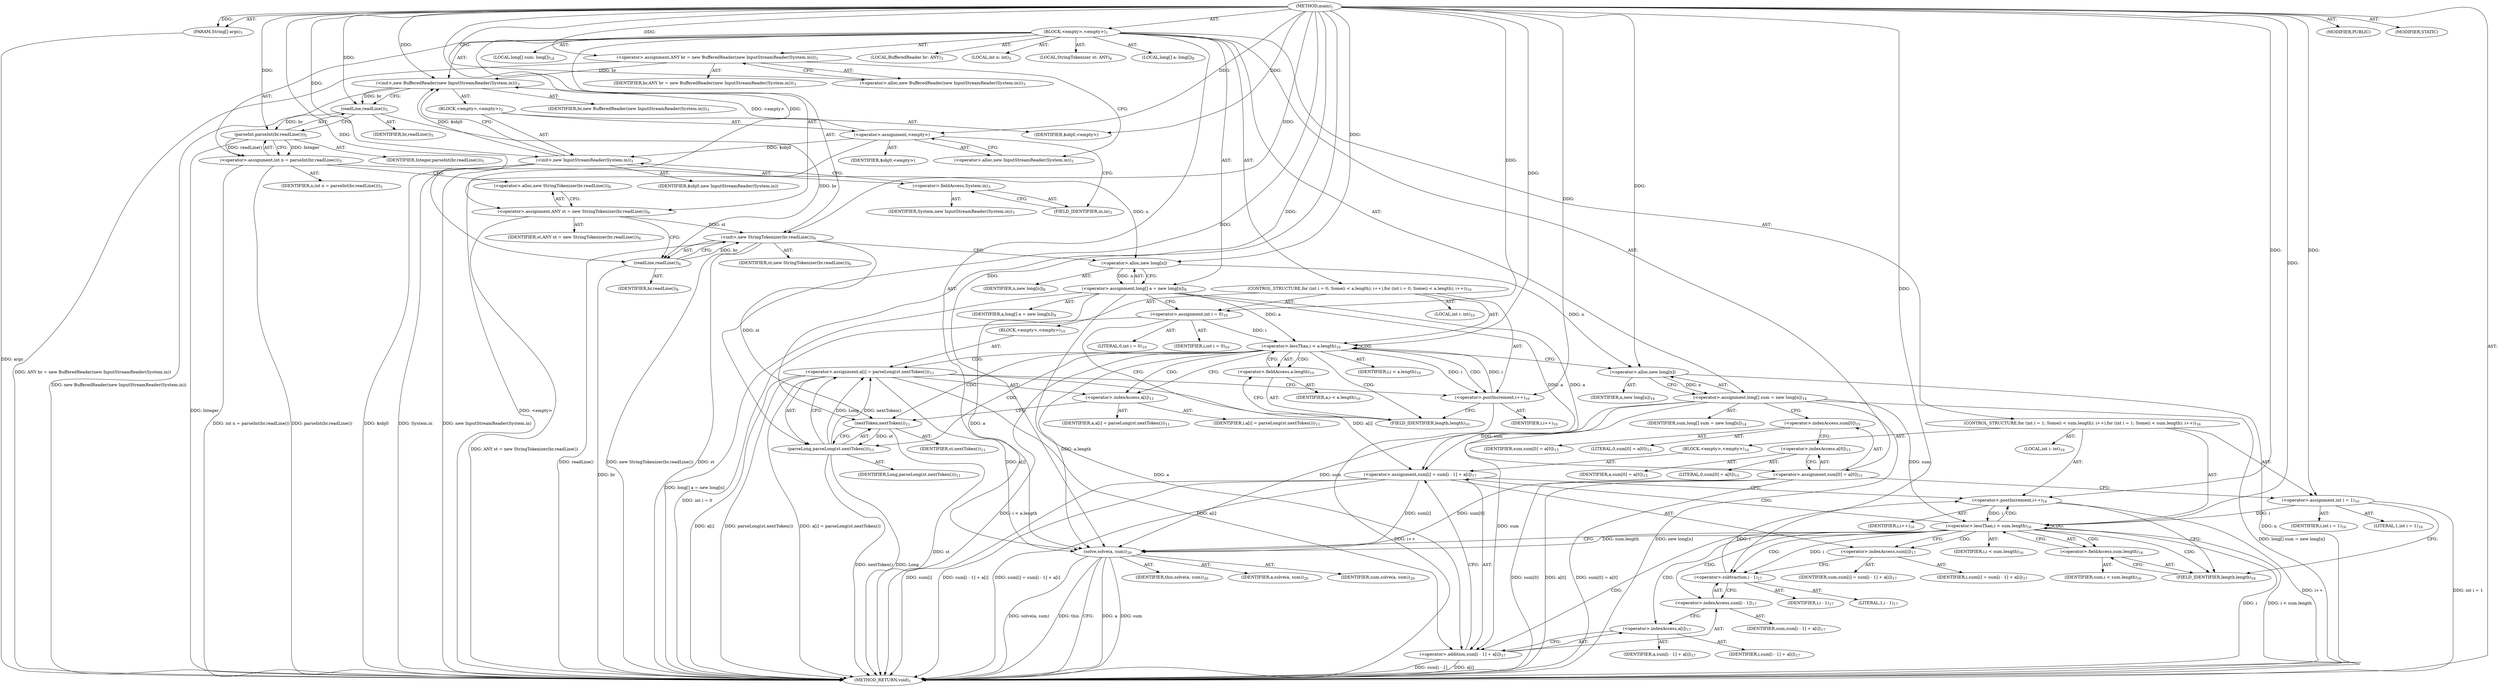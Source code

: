 digraph "main" {  
"21" [label = <(METHOD,main)<SUB>1</SUB>> ]
"22" [label = <(PARAM,String[] args)<SUB>1</SUB>> ]
"23" [label = <(BLOCK,&lt;empty&gt;,&lt;empty&gt;)<SUB>1</SUB>> ]
"4" [label = <(LOCAL,BufferedReader br: ANY)<SUB>3</SUB>> ]
"24" [label = <(&lt;operator&gt;.assignment,ANY br = new BufferedReader(new InputStreamReader(System.in)))<SUB>3</SUB>> ]
"25" [label = <(IDENTIFIER,br,ANY br = new BufferedReader(new InputStreamReader(System.in)))<SUB>3</SUB>> ]
"26" [label = <(&lt;operator&gt;.alloc,new BufferedReader(new InputStreamReader(System.in)))<SUB>3</SUB>> ]
"27" [label = <(&lt;init&gt;,new BufferedReader(new InputStreamReader(System.in)))<SUB>3</SUB>> ]
"3" [label = <(IDENTIFIER,br,new BufferedReader(new InputStreamReader(System.in)))<SUB>3</SUB>> ]
"28" [label = <(BLOCK,&lt;empty&gt;,&lt;empty&gt;)<SUB>3</SUB>> ]
"29" [label = <(&lt;operator&gt;.assignment,&lt;empty&gt;)> ]
"30" [label = <(IDENTIFIER,$obj0,&lt;empty&gt;)> ]
"31" [label = <(&lt;operator&gt;.alloc,new InputStreamReader(System.in))<SUB>3</SUB>> ]
"32" [label = <(&lt;init&gt;,new InputStreamReader(System.in))<SUB>3</SUB>> ]
"33" [label = <(IDENTIFIER,$obj0,new InputStreamReader(System.in))> ]
"34" [label = <(&lt;operator&gt;.fieldAccess,System.in)<SUB>3</SUB>> ]
"35" [label = <(IDENTIFIER,System,new InputStreamReader(System.in))<SUB>3</SUB>> ]
"36" [label = <(FIELD_IDENTIFIER,in,in)<SUB>3</SUB>> ]
"37" [label = <(IDENTIFIER,$obj0,&lt;empty&gt;)> ]
"38" [label = <(LOCAL,int n: int)<SUB>5</SUB>> ]
"39" [label = <(&lt;operator&gt;.assignment,int n = parseInt(br.readLine()))<SUB>5</SUB>> ]
"40" [label = <(IDENTIFIER,n,int n = parseInt(br.readLine()))<SUB>5</SUB>> ]
"41" [label = <(parseInt,parseInt(br.readLine()))<SUB>5</SUB>> ]
"42" [label = <(IDENTIFIER,Integer,parseInt(br.readLine()))<SUB>5</SUB>> ]
"43" [label = <(readLine,readLine())<SUB>5</SUB>> ]
"44" [label = <(IDENTIFIER,br,readLine())<SUB>5</SUB>> ]
"6" [label = <(LOCAL,StringTokenizer st: ANY)<SUB>6</SUB>> ]
"45" [label = <(&lt;operator&gt;.assignment,ANY st = new StringTokenizer(br.readLine()))<SUB>6</SUB>> ]
"46" [label = <(IDENTIFIER,st,ANY st = new StringTokenizer(br.readLine()))<SUB>6</SUB>> ]
"47" [label = <(&lt;operator&gt;.alloc,new StringTokenizer(br.readLine()))<SUB>6</SUB>> ]
"48" [label = <(&lt;init&gt;,new StringTokenizer(br.readLine()))<SUB>6</SUB>> ]
"5" [label = <(IDENTIFIER,st,new StringTokenizer(br.readLine()))<SUB>6</SUB>> ]
"49" [label = <(readLine,readLine())<SUB>6</SUB>> ]
"50" [label = <(IDENTIFIER,br,readLine())<SUB>6</SUB>> ]
"51" [label = <(LOCAL,long[] a: long[])<SUB>8</SUB>> ]
"52" [label = <(&lt;operator&gt;.assignment,long[] a = new long[n])<SUB>8</SUB>> ]
"53" [label = <(IDENTIFIER,a,long[] a = new long[n])<SUB>8</SUB>> ]
"54" [label = <(&lt;operator&gt;.alloc,new long[n])> ]
"55" [label = <(IDENTIFIER,n,new long[n])<SUB>8</SUB>> ]
"56" [label = <(CONTROL_STRUCTURE,for (int i = 0; Some(i &lt; a.length); i++),for (int i = 0; Some(i &lt; a.length); i++))<SUB>10</SUB>> ]
"57" [label = <(LOCAL,int i: int)<SUB>10</SUB>> ]
"58" [label = <(&lt;operator&gt;.assignment,int i = 0)<SUB>10</SUB>> ]
"59" [label = <(IDENTIFIER,i,int i = 0)<SUB>10</SUB>> ]
"60" [label = <(LITERAL,0,int i = 0)<SUB>10</SUB>> ]
"61" [label = <(&lt;operator&gt;.lessThan,i &lt; a.length)<SUB>10</SUB>> ]
"62" [label = <(IDENTIFIER,i,i &lt; a.length)<SUB>10</SUB>> ]
"63" [label = <(&lt;operator&gt;.fieldAccess,a.length)<SUB>10</SUB>> ]
"64" [label = <(IDENTIFIER,a,i &lt; a.length)<SUB>10</SUB>> ]
"65" [label = <(FIELD_IDENTIFIER,length,length)<SUB>10</SUB>> ]
"66" [label = <(&lt;operator&gt;.postIncrement,i++)<SUB>10</SUB>> ]
"67" [label = <(IDENTIFIER,i,i++)<SUB>10</SUB>> ]
"68" [label = <(BLOCK,&lt;empty&gt;,&lt;empty&gt;)<SUB>10</SUB>> ]
"69" [label = <(&lt;operator&gt;.assignment,a[i] = parseLong(st.nextToken()))<SUB>11</SUB>> ]
"70" [label = <(&lt;operator&gt;.indexAccess,a[i])<SUB>11</SUB>> ]
"71" [label = <(IDENTIFIER,a,a[i] = parseLong(st.nextToken()))<SUB>11</SUB>> ]
"72" [label = <(IDENTIFIER,i,a[i] = parseLong(st.nextToken()))<SUB>11</SUB>> ]
"73" [label = <(parseLong,parseLong(st.nextToken()))<SUB>11</SUB>> ]
"74" [label = <(IDENTIFIER,Long,parseLong(st.nextToken()))<SUB>11</SUB>> ]
"75" [label = <(nextToken,nextToken())<SUB>11</SUB>> ]
"76" [label = <(IDENTIFIER,st,nextToken())<SUB>11</SUB>> ]
"77" [label = <(LOCAL,long[] sum: long[])<SUB>14</SUB>> ]
"78" [label = <(&lt;operator&gt;.assignment,long[] sum = new long[n])<SUB>14</SUB>> ]
"79" [label = <(IDENTIFIER,sum,long[] sum = new long[n])<SUB>14</SUB>> ]
"80" [label = <(&lt;operator&gt;.alloc,new long[n])> ]
"81" [label = <(IDENTIFIER,n,new long[n])<SUB>14</SUB>> ]
"82" [label = <(&lt;operator&gt;.assignment,sum[0] = a[0])<SUB>15</SUB>> ]
"83" [label = <(&lt;operator&gt;.indexAccess,sum[0])<SUB>15</SUB>> ]
"84" [label = <(IDENTIFIER,sum,sum[0] = a[0])<SUB>15</SUB>> ]
"85" [label = <(LITERAL,0,sum[0] = a[0])<SUB>15</SUB>> ]
"86" [label = <(&lt;operator&gt;.indexAccess,a[0])<SUB>15</SUB>> ]
"87" [label = <(IDENTIFIER,a,sum[0] = a[0])<SUB>15</SUB>> ]
"88" [label = <(LITERAL,0,sum[0] = a[0])<SUB>15</SUB>> ]
"89" [label = <(CONTROL_STRUCTURE,for (int i = 1; Some(i &lt; sum.length); i++),for (int i = 1; Some(i &lt; sum.length); i++))<SUB>16</SUB>> ]
"90" [label = <(LOCAL,int i: int)<SUB>16</SUB>> ]
"91" [label = <(&lt;operator&gt;.assignment,int i = 1)<SUB>16</SUB>> ]
"92" [label = <(IDENTIFIER,i,int i = 1)<SUB>16</SUB>> ]
"93" [label = <(LITERAL,1,int i = 1)<SUB>16</SUB>> ]
"94" [label = <(&lt;operator&gt;.lessThan,i &lt; sum.length)<SUB>16</SUB>> ]
"95" [label = <(IDENTIFIER,i,i &lt; sum.length)<SUB>16</SUB>> ]
"96" [label = <(&lt;operator&gt;.fieldAccess,sum.length)<SUB>16</SUB>> ]
"97" [label = <(IDENTIFIER,sum,i &lt; sum.length)<SUB>16</SUB>> ]
"98" [label = <(FIELD_IDENTIFIER,length,length)<SUB>16</SUB>> ]
"99" [label = <(&lt;operator&gt;.postIncrement,i++)<SUB>16</SUB>> ]
"100" [label = <(IDENTIFIER,i,i++)<SUB>16</SUB>> ]
"101" [label = <(BLOCK,&lt;empty&gt;,&lt;empty&gt;)<SUB>16</SUB>> ]
"102" [label = <(&lt;operator&gt;.assignment,sum[i] = sum[i - 1] + a[i])<SUB>17</SUB>> ]
"103" [label = <(&lt;operator&gt;.indexAccess,sum[i])<SUB>17</SUB>> ]
"104" [label = <(IDENTIFIER,sum,sum[i] = sum[i - 1] + a[i])<SUB>17</SUB>> ]
"105" [label = <(IDENTIFIER,i,sum[i] = sum[i - 1] + a[i])<SUB>17</SUB>> ]
"106" [label = <(&lt;operator&gt;.addition,sum[i - 1] + a[i])<SUB>17</SUB>> ]
"107" [label = <(&lt;operator&gt;.indexAccess,sum[i - 1])<SUB>17</SUB>> ]
"108" [label = <(IDENTIFIER,sum,sum[i - 1] + a[i])<SUB>17</SUB>> ]
"109" [label = <(&lt;operator&gt;.subtraction,i - 1)<SUB>17</SUB>> ]
"110" [label = <(IDENTIFIER,i,i - 1)<SUB>17</SUB>> ]
"111" [label = <(LITERAL,1,i - 1)<SUB>17</SUB>> ]
"112" [label = <(&lt;operator&gt;.indexAccess,a[i])<SUB>17</SUB>> ]
"113" [label = <(IDENTIFIER,a,sum[i - 1] + a[i])<SUB>17</SUB>> ]
"114" [label = <(IDENTIFIER,i,sum[i - 1] + a[i])<SUB>17</SUB>> ]
"115" [label = <(solve,solve(a, sum))<SUB>20</SUB>> ]
"116" [label = <(IDENTIFIER,this,solve(a, sum))<SUB>20</SUB>> ]
"117" [label = <(IDENTIFIER,a,solve(a, sum))<SUB>20</SUB>> ]
"118" [label = <(IDENTIFIER,sum,solve(a, sum))<SUB>20</SUB>> ]
"119" [label = <(MODIFIER,PUBLIC)> ]
"120" [label = <(MODIFIER,STATIC)> ]
"121" [label = <(METHOD_RETURN,void)<SUB>1</SUB>> ]
  "21" -> "22"  [ label = "AST: "] 
  "21" -> "23"  [ label = "AST: "] 
  "21" -> "119"  [ label = "AST: "] 
  "21" -> "120"  [ label = "AST: "] 
  "21" -> "121"  [ label = "AST: "] 
  "23" -> "4"  [ label = "AST: "] 
  "23" -> "24"  [ label = "AST: "] 
  "23" -> "27"  [ label = "AST: "] 
  "23" -> "38"  [ label = "AST: "] 
  "23" -> "39"  [ label = "AST: "] 
  "23" -> "6"  [ label = "AST: "] 
  "23" -> "45"  [ label = "AST: "] 
  "23" -> "48"  [ label = "AST: "] 
  "23" -> "51"  [ label = "AST: "] 
  "23" -> "52"  [ label = "AST: "] 
  "23" -> "56"  [ label = "AST: "] 
  "23" -> "77"  [ label = "AST: "] 
  "23" -> "78"  [ label = "AST: "] 
  "23" -> "82"  [ label = "AST: "] 
  "23" -> "89"  [ label = "AST: "] 
  "23" -> "115"  [ label = "AST: "] 
  "24" -> "25"  [ label = "AST: "] 
  "24" -> "26"  [ label = "AST: "] 
  "27" -> "3"  [ label = "AST: "] 
  "27" -> "28"  [ label = "AST: "] 
  "28" -> "29"  [ label = "AST: "] 
  "28" -> "32"  [ label = "AST: "] 
  "28" -> "37"  [ label = "AST: "] 
  "29" -> "30"  [ label = "AST: "] 
  "29" -> "31"  [ label = "AST: "] 
  "32" -> "33"  [ label = "AST: "] 
  "32" -> "34"  [ label = "AST: "] 
  "34" -> "35"  [ label = "AST: "] 
  "34" -> "36"  [ label = "AST: "] 
  "39" -> "40"  [ label = "AST: "] 
  "39" -> "41"  [ label = "AST: "] 
  "41" -> "42"  [ label = "AST: "] 
  "41" -> "43"  [ label = "AST: "] 
  "43" -> "44"  [ label = "AST: "] 
  "45" -> "46"  [ label = "AST: "] 
  "45" -> "47"  [ label = "AST: "] 
  "48" -> "5"  [ label = "AST: "] 
  "48" -> "49"  [ label = "AST: "] 
  "49" -> "50"  [ label = "AST: "] 
  "52" -> "53"  [ label = "AST: "] 
  "52" -> "54"  [ label = "AST: "] 
  "54" -> "55"  [ label = "AST: "] 
  "56" -> "57"  [ label = "AST: "] 
  "56" -> "58"  [ label = "AST: "] 
  "56" -> "61"  [ label = "AST: "] 
  "56" -> "66"  [ label = "AST: "] 
  "56" -> "68"  [ label = "AST: "] 
  "58" -> "59"  [ label = "AST: "] 
  "58" -> "60"  [ label = "AST: "] 
  "61" -> "62"  [ label = "AST: "] 
  "61" -> "63"  [ label = "AST: "] 
  "63" -> "64"  [ label = "AST: "] 
  "63" -> "65"  [ label = "AST: "] 
  "66" -> "67"  [ label = "AST: "] 
  "68" -> "69"  [ label = "AST: "] 
  "69" -> "70"  [ label = "AST: "] 
  "69" -> "73"  [ label = "AST: "] 
  "70" -> "71"  [ label = "AST: "] 
  "70" -> "72"  [ label = "AST: "] 
  "73" -> "74"  [ label = "AST: "] 
  "73" -> "75"  [ label = "AST: "] 
  "75" -> "76"  [ label = "AST: "] 
  "78" -> "79"  [ label = "AST: "] 
  "78" -> "80"  [ label = "AST: "] 
  "80" -> "81"  [ label = "AST: "] 
  "82" -> "83"  [ label = "AST: "] 
  "82" -> "86"  [ label = "AST: "] 
  "83" -> "84"  [ label = "AST: "] 
  "83" -> "85"  [ label = "AST: "] 
  "86" -> "87"  [ label = "AST: "] 
  "86" -> "88"  [ label = "AST: "] 
  "89" -> "90"  [ label = "AST: "] 
  "89" -> "91"  [ label = "AST: "] 
  "89" -> "94"  [ label = "AST: "] 
  "89" -> "99"  [ label = "AST: "] 
  "89" -> "101"  [ label = "AST: "] 
  "91" -> "92"  [ label = "AST: "] 
  "91" -> "93"  [ label = "AST: "] 
  "94" -> "95"  [ label = "AST: "] 
  "94" -> "96"  [ label = "AST: "] 
  "96" -> "97"  [ label = "AST: "] 
  "96" -> "98"  [ label = "AST: "] 
  "99" -> "100"  [ label = "AST: "] 
  "101" -> "102"  [ label = "AST: "] 
  "102" -> "103"  [ label = "AST: "] 
  "102" -> "106"  [ label = "AST: "] 
  "103" -> "104"  [ label = "AST: "] 
  "103" -> "105"  [ label = "AST: "] 
  "106" -> "107"  [ label = "AST: "] 
  "106" -> "112"  [ label = "AST: "] 
  "107" -> "108"  [ label = "AST: "] 
  "107" -> "109"  [ label = "AST: "] 
  "109" -> "110"  [ label = "AST: "] 
  "109" -> "111"  [ label = "AST: "] 
  "112" -> "113"  [ label = "AST: "] 
  "112" -> "114"  [ label = "AST: "] 
  "115" -> "116"  [ label = "AST: "] 
  "115" -> "117"  [ label = "AST: "] 
  "115" -> "118"  [ label = "AST: "] 
  "24" -> "31"  [ label = "CFG: "] 
  "27" -> "43"  [ label = "CFG: "] 
  "39" -> "47"  [ label = "CFG: "] 
  "45" -> "49"  [ label = "CFG: "] 
  "48" -> "54"  [ label = "CFG: "] 
  "52" -> "58"  [ label = "CFG: "] 
  "78" -> "83"  [ label = "CFG: "] 
  "82" -> "91"  [ label = "CFG: "] 
  "115" -> "121"  [ label = "CFG: "] 
  "26" -> "24"  [ label = "CFG: "] 
  "41" -> "39"  [ label = "CFG: "] 
  "47" -> "45"  [ label = "CFG: "] 
  "49" -> "48"  [ label = "CFG: "] 
  "54" -> "52"  [ label = "CFG: "] 
  "58" -> "65"  [ label = "CFG: "] 
  "61" -> "70"  [ label = "CFG: "] 
  "61" -> "80"  [ label = "CFG: "] 
  "66" -> "65"  [ label = "CFG: "] 
  "80" -> "78"  [ label = "CFG: "] 
  "83" -> "86"  [ label = "CFG: "] 
  "86" -> "82"  [ label = "CFG: "] 
  "91" -> "98"  [ label = "CFG: "] 
  "94" -> "103"  [ label = "CFG: "] 
  "94" -> "115"  [ label = "CFG: "] 
  "99" -> "98"  [ label = "CFG: "] 
  "29" -> "36"  [ label = "CFG: "] 
  "32" -> "27"  [ label = "CFG: "] 
  "43" -> "41"  [ label = "CFG: "] 
  "63" -> "61"  [ label = "CFG: "] 
  "69" -> "66"  [ label = "CFG: "] 
  "96" -> "94"  [ label = "CFG: "] 
  "102" -> "99"  [ label = "CFG: "] 
  "31" -> "29"  [ label = "CFG: "] 
  "34" -> "32"  [ label = "CFG: "] 
  "65" -> "63"  [ label = "CFG: "] 
  "70" -> "75"  [ label = "CFG: "] 
  "73" -> "69"  [ label = "CFG: "] 
  "98" -> "96"  [ label = "CFG: "] 
  "103" -> "109"  [ label = "CFG: "] 
  "106" -> "102"  [ label = "CFG: "] 
  "36" -> "34"  [ label = "CFG: "] 
  "75" -> "73"  [ label = "CFG: "] 
  "107" -> "112"  [ label = "CFG: "] 
  "112" -> "106"  [ label = "CFG: "] 
  "109" -> "107"  [ label = "CFG: "] 
  "21" -> "26"  [ label = "CFG: "] 
  "22" -> "121"  [ label = "DDG: args"] 
  "24" -> "121"  [ label = "DDG: ANY br = new BufferedReader(new InputStreamReader(System.in))"] 
  "29" -> "121"  [ label = "DDG: &lt;empty&gt;"] 
  "32" -> "121"  [ label = "DDG: $obj0"] 
  "32" -> "121"  [ label = "DDG: System.in"] 
  "32" -> "121"  [ label = "DDG: new InputStreamReader(System.in)"] 
  "27" -> "121"  [ label = "DDG: new BufferedReader(new InputStreamReader(System.in))"] 
  "39" -> "121"  [ label = "DDG: parseInt(br.readLine())"] 
  "39" -> "121"  [ label = "DDG: int n = parseInt(br.readLine())"] 
  "45" -> "121"  [ label = "DDG: ANY st = new StringTokenizer(br.readLine())"] 
  "48" -> "121"  [ label = "DDG: st"] 
  "49" -> "121"  [ label = "DDG: br"] 
  "48" -> "121"  [ label = "DDG: readLine()"] 
  "48" -> "121"  [ label = "DDG: new StringTokenizer(br.readLine())"] 
  "52" -> "121"  [ label = "DDG: long[] a = new long[n]"] 
  "58" -> "121"  [ label = "DDG: int i = 0"] 
  "61" -> "121"  [ label = "DDG: i &lt; a.length"] 
  "80" -> "121"  [ label = "DDG: n"] 
  "78" -> "121"  [ label = "DDG: new long[n]"] 
  "78" -> "121"  [ label = "DDG: long[] sum = new long[n]"] 
  "82" -> "121"  [ label = "DDG: sum[0]"] 
  "82" -> "121"  [ label = "DDG: a[0]"] 
  "82" -> "121"  [ label = "DDG: sum[0] = a[0]"] 
  "91" -> "121"  [ label = "DDG: int i = 1"] 
  "94" -> "121"  [ label = "DDG: i"] 
  "94" -> "121"  [ label = "DDG: i &lt; sum.length"] 
  "115" -> "121"  [ label = "DDG: a"] 
  "115" -> "121"  [ label = "DDG: sum"] 
  "115" -> "121"  [ label = "DDG: solve(a, sum)"] 
  "102" -> "121"  [ label = "DDG: sum[i]"] 
  "106" -> "121"  [ label = "DDG: sum[i - 1]"] 
  "106" -> "121"  [ label = "DDG: a[i]"] 
  "102" -> "121"  [ label = "DDG: sum[i - 1] + a[i]"] 
  "102" -> "121"  [ label = "DDG: sum[i] = sum[i - 1] + a[i]"] 
  "99" -> "121"  [ label = "DDG: i++"] 
  "69" -> "121"  [ label = "DDG: a[i]"] 
  "75" -> "121"  [ label = "DDG: st"] 
  "73" -> "121"  [ label = "DDG: nextToken()"] 
  "69" -> "121"  [ label = "DDG: parseLong(st.nextToken())"] 
  "69" -> "121"  [ label = "DDG: a[i] = parseLong(st.nextToken())"] 
  "66" -> "121"  [ label = "DDG: i++"] 
  "115" -> "121"  [ label = "DDG: this"] 
  "41" -> "121"  [ label = "DDG: Integer"] 
  "73" -> "121"  [ label = "DDG: Long"] 
  "21" -> "22"  [ label = "DDG: "] 
  "21" -> "24"  [ label = "DDG: "] 
  "41" -> "39"  [ label = "DDG: Integer"] 
  "41" -> "39"  [ label = "DDG: readLine()"] 
  "21" -> "45"  [ label = "DDG: "] 
  "54" -> "52"  [ label = "DDG: n"] 
  "80" -> "78"  [ label = "DDG: n"] 
  "52" -> "82"  [ label = "DDG: a"] 
  "24" -> "27"  [ label = "DDG: br"] 
  "21" -> "27"  [ label = "DDG: "] 
  "29" -> "27"  [ label = "DDG: &lt;empty&gt;"] 
  "32" -> "27"  [ label = "DDG: $obj0"] 
  "45" -> "48"  [ label = "DDG: st"] 
  "21" -> "48"  [ label = "DDG: "] 
  "49" -> "48"  [ label = "DDG: br"] 
  "21" -> "58"  [ label = "DDG: "] 
  "21" -> "91"  [ label = "DDG: "] 
  "21" -> "115"  [ label = "DDG: "] 
  "52" -> "115"  [ label = "DDG: a"] 
  "61" -> "115"  [ label = "DDG: a.length"] 
  "69" -> "115"  [ label = "DDG: a[i]"] 
  "78" -> "115"  [ label = "DDG: sum"] 
  "82" -> "115"  [ label = "DDG: sum[0]"] 
  "94" -> "115"  [ label = "DDG: sum.length"] 
  "102" -> "115"  [ label = "DDG: sum[i]"] 
  "21" -> "29"  [ label = "DDG: "] 
  "21" -> "37"  [ label = "DDG: "] 
  "21" -> "41"  [ label = "DDG: "] 
  "43" -> "41"  [ label = "DDG: br"] 
  "43" -> "49"  [ label = "DDG: br"] 
  "21" -> "49"  [ label = "DDG: "] 
  "39" -> "54"  [ label = "DDG: n"] 
  "21" -> "54"  [ label = "DDG: "] 
  "58" -> "61"  [ label = "DDG: i"] 
  "66" -> "61"  [ label = "DDG: i"] 
  "21" -> "61"  [ label = "DDG: "] 
  "52" -> "61"  [ label = "DDG: a"] 
  "61" -> "66"  [ label = "DDG: i"] 
  "21" -> "66"  [ label = "DDG: "] 
  "73" -> "69"  [ label = "DDG: Long"] 
  "73" -> "69"  [ label = "DDG: nextToken()"] 
  "54" -> "80"  [ label = "DDG: n"] 
  "21" -> "80"  [ label = "DDG: "] 
  "91" -> "94"  [ label = "DDG: i"] 
  "99" -> "94"  [ label = "DDG: i"] 
  "21" -> "94"  [ label = "DDG: "] 
  "78" -> "94"  [ label = "DDG: sum"] 
  "109" -> "99"  [ label = "DDG: i"] 
  "21" -> "99"  [ label = "DDG: "] 
  "78" -> "102"  [ label = "DDG: sum"] 
  "52" -> "102"  [ label = "DDG: a"] 
  "69" -> "102"  [ label = "DDG: a[i]"] 
  "29" -> "32"  [ label = "DDG: $obj0"] 
  "21" -> "32"  [ label = "DDG: "] 
  "27" -> "43"  [ label = "DDG: br"] 
  "21" -> "43"  [ label = "DDG: "] 
  "21" -> "73"  [ label = "DDG: "] 
  "75" -> "73"  [ label = "DDG: st"] 
  "78" -> "106"  [ label = "DDG: sum"] 
  "52" -> "106"  [ label = "DDG: a"] 
  "69" -> "106"  [ label = "DDG: a[i]"] 
  "48" -> "75"  [ label = "DDG: st"] 
  "21" -> "75"  [ label = "DDG: "] 
  "94" -> "109"  [ label = "DDG: i"] 
  "21" -> "109"  [ label = "DDG: "] 
  "61" -> "73"  [ label = "CDG: "] 
  "61" -> "61"  [ label = "CDG: "] 
  "61" -> "66"  [ label = "CDG: "] 
  "61" -> "75"  [ label = "CDG: "] 
  "61" -> "69"  [ label = "CDG: "] 
  "61" -> "70"  [ label = "CDG: "] 
  "61" -> "63"  [ label = "CDG: "] 
  "61" -> "65"  [ label = "CDG: "] 
  "94" -> "107"  [ label = "CDG: "] 
  "94" -> "94"  [ label = "CDG: "] 
  "94" -> "96"  [ label = "CDG: "] 
  "94" -> "98"  [ label = "CDG: "] 
  "94" -> "99"  [ label = "CDG: "] 
  "94" -> "102"  [ label = "CDG: "] 
  "94" -> "103"  [ label = "CDG: "] 
  "94" -> "106"  [ label = "CDG: "] 
  "94" -> "112"  [ label = "CDG: "] 
  "94" -> "109"  [ label = "CDG: "] 
}
